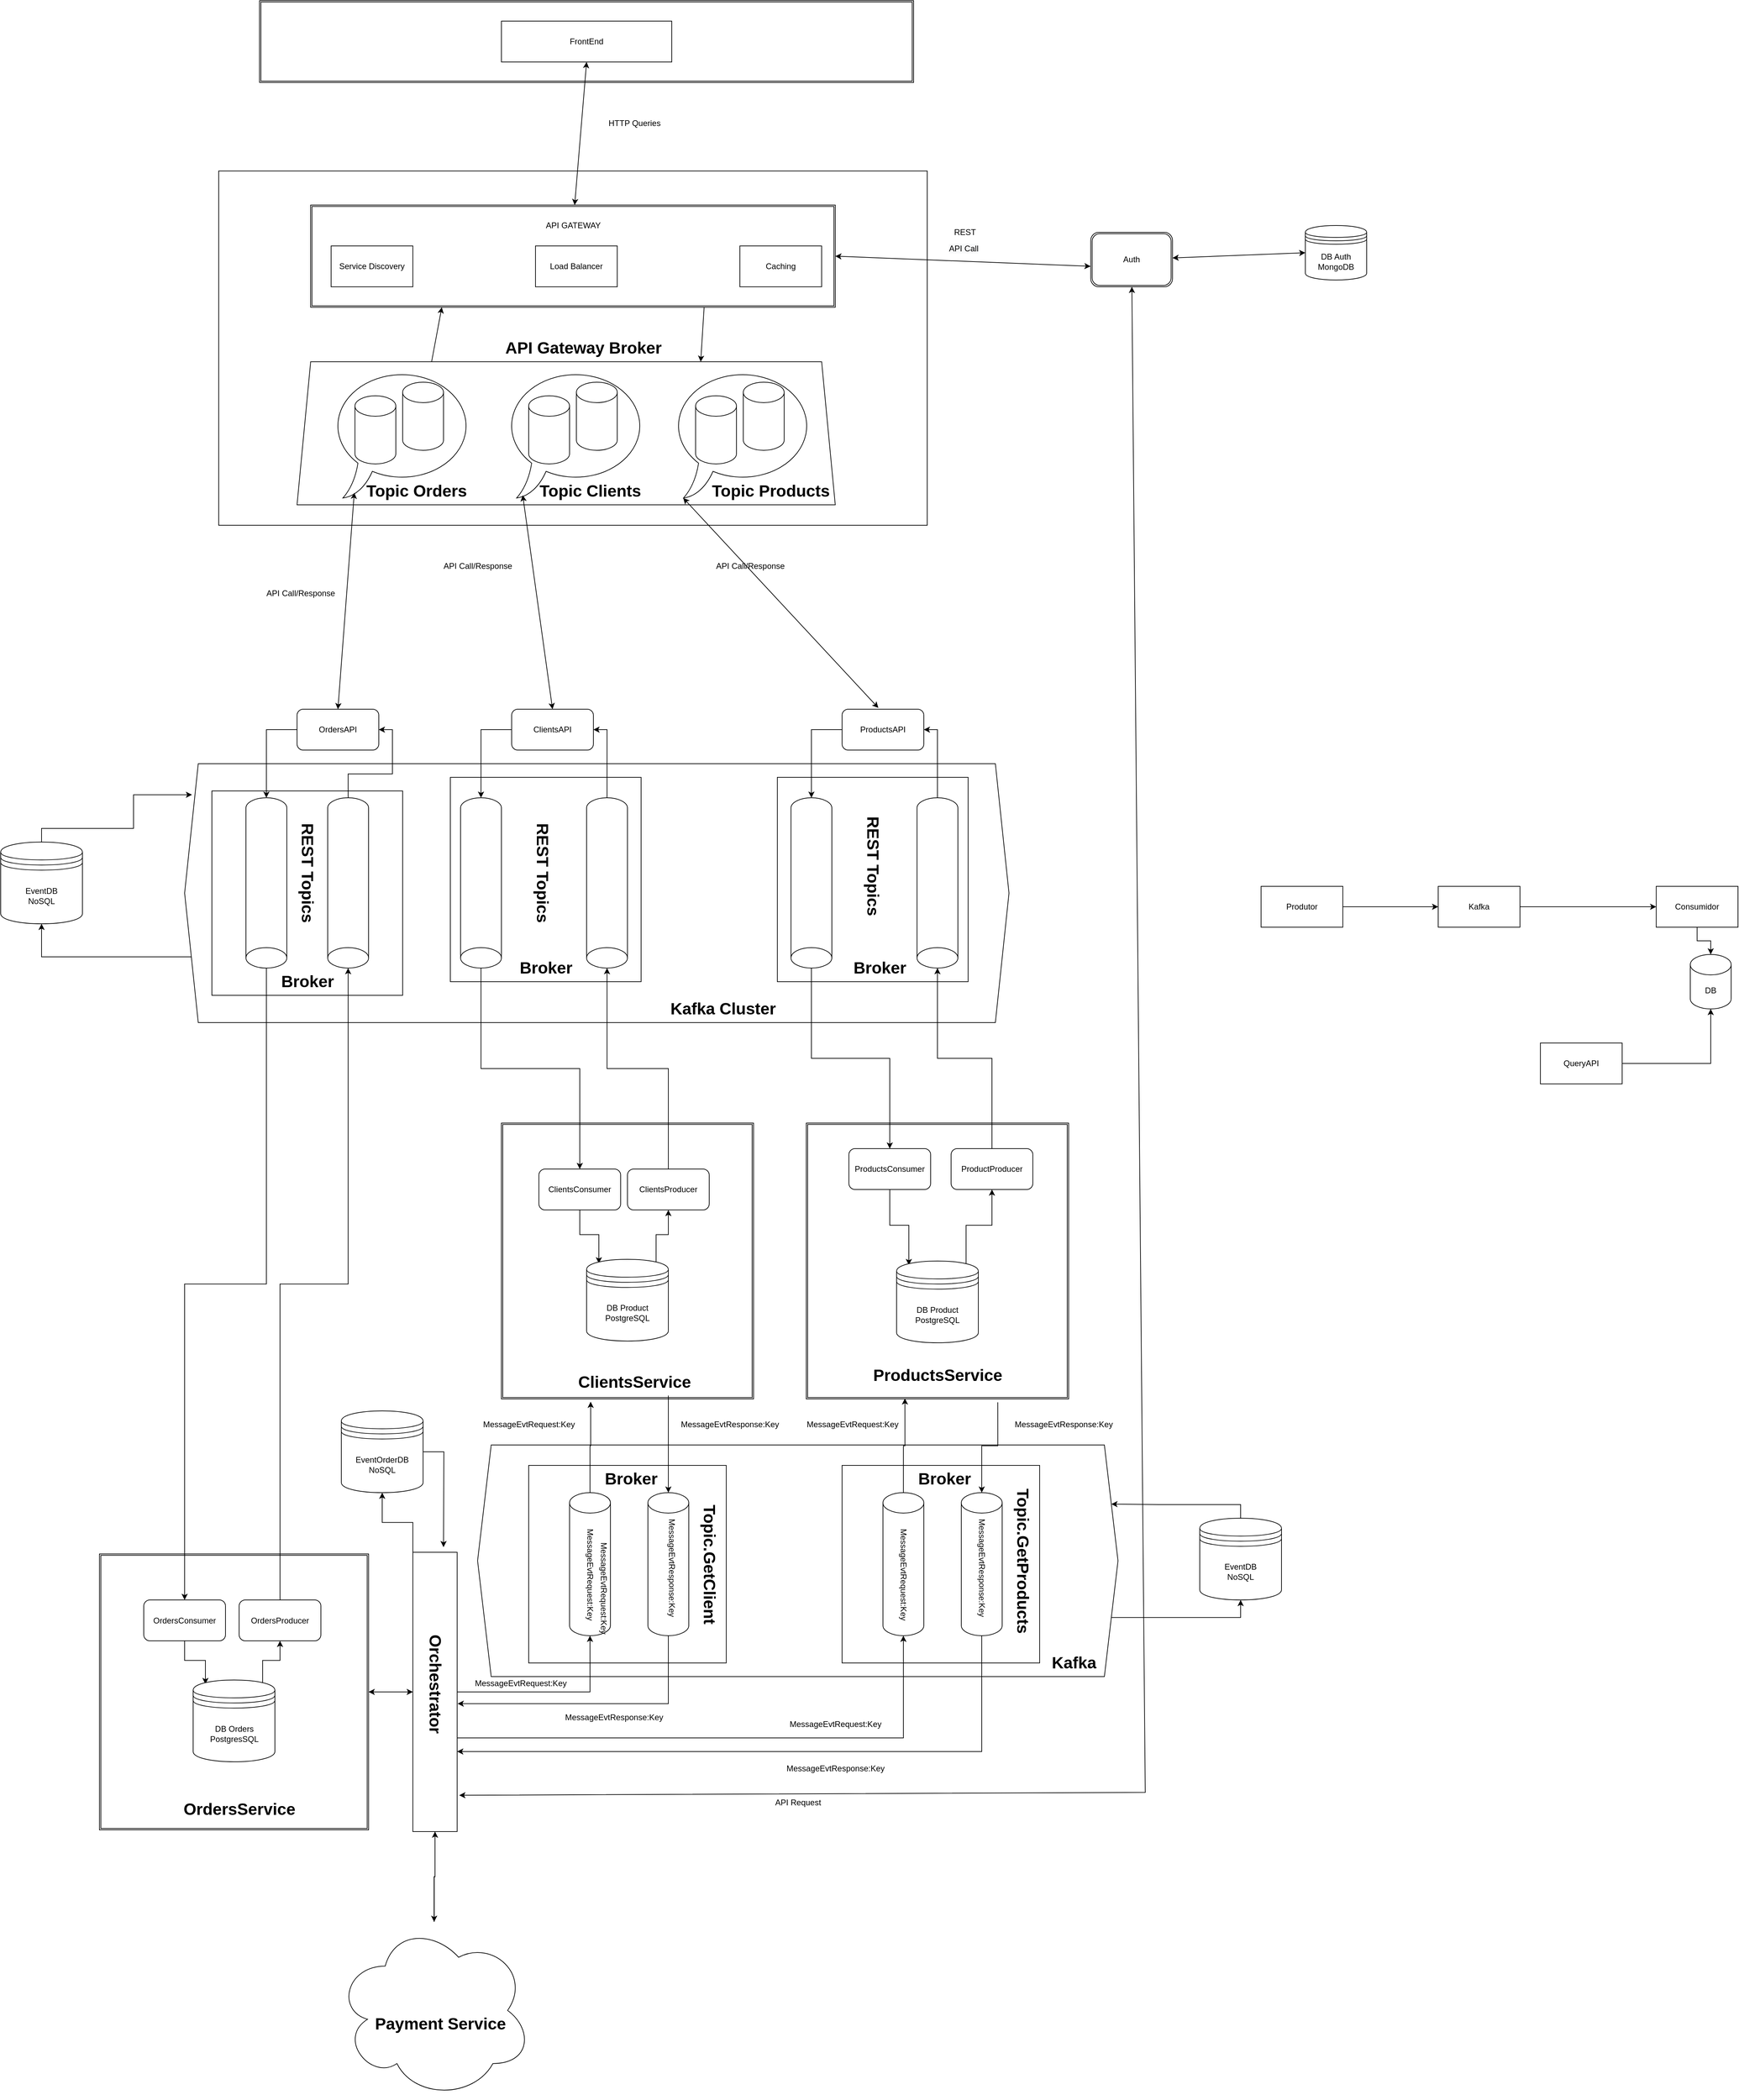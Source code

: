 <mxfile version="18.0.2" type="device"><diagram id="uQ9YGvLgWEz6TqkK7vF4" name="Page-1"><mxGraphModel dx="4294" dy="896" grid="1" gridSize="10" guides="1" tooltips="1" connect="1" arrows="1" fold="1" page="1" pageScale="1" pageWidth="2339" pageHeight="3300" math="0" shadow="0"><root><mxCell id="0"/><mxCell id="1" parent="0"/><mxCell id="ZcdeA6iXYAgXki6K7tAm-266" style="edgeStyle=orthogonalEdgeStyle;rounded=0;orthogonalLoop=1;jettySize=auto;html=1;exitX=1;exitY=0.75;exitDx=0;exitDy=0;entryX=0.5;entryY=1;entryDx=0;entryDy=0;" edge="1" parent="1" source="ZcdeA6iXYAgXki6K7tAm-239" target="ZcdeA6iXYAgXki6K7tAm-264"><mxGeometry relative="1" as="geometry"/></mxCell><mxCell id="ZcdeA6iXYAgXki6K7tAm-239" value="" style="shape=hexagon;perimeter=hexagonPerimeter2;whiteSpace=wrap;html=1;fixedSize=1;" vertex="1" parent="1"><mxGeometry x="500" y="2250" width="940" height="340" as="geometry"/></mxCell><mxCell id="ZcdeA6iXYAgXki6K7tAm-268" style="edgeStyle=orthogonalEdgeStyle;rounded=0;orthogonalLoop=1;jettySize=auto;html=1;exitX=0;exitY=0;exitDx=0;exitDy=0;entryX=0.5;entryY=1;entryDx=0;entryDy=0;" edge="1" parent="1" source="ZcdeA6iXYAgXki6K7tAm-228" target="ZcdeA6iXYAgXki6K7tAm-258"><mxGeometry relative="1" as="geometry"/></mxCell><mxCell id="ZcdeA6iXYAgXki6K7tAm-271" style="edgeStyle=orthogonalEdgeStyle;rounded=0;orthogonalLoop=1;jettySize=auto;html=1;" edge="1" parent="1" source="ZcdeA6iXYAgXki6K7tAm-228" target="ZcdeA6iXYAgXki6K7tAm-192"><mxGeometry relative="1" as="geometry"/></mxCell><mxCell id="ZcdeA6iXYAgXki6K7tAm-228" value="" style="rounded=0;whiteSpace=wrap;html=1;" vertex="1" parent="1"><mxGeometry x="405" y="2407.5" width="65" height="410" as="geometry"/></mxCell><mxCell id="ZcdeA6iXYAgXki6K7tAm-218" value="" style="whiteSpace=wrap;html=1;aspect=fixed;" vertex="1" parent="1"><mxGeometry x="1035" y="2280" width="290" height="290" as="geometry"/></mxCell><mxCell id="ZcdeA6iXYAgXki6K7tAm-210" value="" style="whiteSpace=wrap;html=1;aspect=fixed;" vertex="1" parent="1"><mxGeometry x="575" y="2280" width="290" height="290" as="geometry"/></mxCell><mxCell id="ZcdeA6iXYAgXki6K7tAm-191" style="edgeStyle=orthogonalEdgeStyle;rounded=0;orthogonalLoop=1;jettySize=auto;html=1;exitX=0;exitY=0.75;exitDx=0;exitDy=0;entryX=0.5;entryY=1;entryDx=0;entryDy=0;" edge="1" parent="1" source="ZcdeA6iXYAgXki6K7tAm-160" target="ZcdeA6iXYAgXki6K7tAm-162"><mxGeometry relative="1" as="geometry"/></mxCell><mxCell id="ZcdeA6iXYAgXki6K7tAm-160" value="" style="shape=hexagon;perimeter=hexagonPerimeter2;whiteSpace=wrap;html=1;fixedSize=1;" vertex="1" parent="1"><mxGeometry x="70" y="1250" width="1210" height="380" as="geometry"/></mxCell><mxCell id="ZcdeA6iXYAgXki6K7tAm-56" value="" style="rounded=0;whiteSpace=wrap;html=1;" vertex="1" parent="1"><mxGeometry x="120" y="380" width="1040" height="520" as="geometry"/></mxCell><mxCell id="ZcdeA6iXYAgXki6K7tAm-50" value="" style="shape=ext;double=1;rounded=0;whiteSpace=wrap;html=1;" vertex="1" parent="1"><mxGeometry x="-55" y="2410" width="395" height="405" as="geometry"/></mxCell><mxCell id="ZcdeA6iXYAgXki6K7tAm-7" value="" style="shape=ext;double=1;rounded=0;whiteSpace=wrap;html=1;" vertex="1" parent="1"><mxGeometry x="255" y="430" width="770" height="150" as="geometry"/></mxCell><mxCell id="ZcdeA6iXYAgXki6K7tAm-3" value="" style="shape=ext;double=1;rounded=0;whiteSpace=wrap;html=1;" vertex="1" parent="1"><mxGeometry x="180" y="130" width="960" height="120" as="geometry"/></mxCell><mxCell id="AvUDDxjlfC11MRGvPoFL-7" style="edgeStyle=orthogonalEdgeStyle;rounded=0;orthogonalLoop=1;jettySize=auto;html=1;" parent="1" source="AvUDDxjlfC11MRGvPoFL-1" target="AvUDDxjlfC11MRGvPoFL-2" edge="1"><mxGeometry relative="1" as="geometry"/></mxCell><mxCell id="AvUDDxjlfC11MRGvPoFL-1" value="Produtor" style="rounded=0;whiteSpace=wrap;html=1;" parent="1" vertex="1"><mxGeometry x="1650" y="1430" width="120" height="60" as="geometry"/></mxCell><mxCell id="AvUDDxjlfC11MRGvPoFL-6" style="edgeStyle=orthogonalEdgeStyle;rounded=0;orthogonalLoop=1;jettySize=auto;html=1;entryX=0;entryY=0.5;entryDx=0;entryDy=0;" parent="1" source="AvUDDxjlfC11MRGvPoFL-2" target="AvUDDxjlfC11MRGvPoFL-3" edge="1"><mxGeometry relative="1" as="geometry"/></mxCell><mxCell id="AvUDDxjlfC11MRGvPoFL-2" value="Kafka" style="rounded=0;whiteSpace=wrap;html=1;" parent="1" vertex="1"><mxGeometry x="1910" y="1430" width="120" height="60" as="geometry"/></mxCell><mxCell id="AvUDDxjlfC11MRGvPoFL-5" style="edgeStyle=orthogonalEdgeStyle;rounded=0;orthogonalLoop=1;jettySize=auto;html=1;" parent="1" source="AvUDDxjlfC11MRGvPoFL-3" target="AvUDDxjlfC11MRGvPoFL-4" edge="1"><mxGeometry relative="1" as="geometry"/></mxCell><mxCell id="AvUDDxjlfC11MRGvPoFL-3" value="Consumidor" style="rounded=0;whiteSpace=wrap;html=1;" parent="1" vertex="1"><mxGeometry x="2230" y="1430" width="120" height="60" as="geometry"/></mxCell><mxCell id="AvUDDxjlfC11MRGvPoFL-4" value="DB" style="shape=cylinder3;whiteSpace=wrap;html=1;boundedLbl=1;backgroundOutline=1;size=15;" parent="1" vertex="1"><mxGeometry x="2280" y="1530" width="60" height="80" as="geometry"/></mxCell><mxCell id="AvUDDxjlfC11MRGvPoFL-9" style="edgeStyle=orthogonalEdgeStyle;rounded=0;orthogonalLoop=1;jettySize=auto;html=1;" parent="1" source="AvUDDxjlfC11MRGvPoFL-8" target="AvUDDxjlfC11MRGvPoFL-4" edge="1"><mxGeometry relative="1" as="geometry"><mxPoint x="2180" y="1570" as="targetPoint"/></mxGeometry></mxCell><mxCell id="AvUDDxjlfC11MRGvPoFL-8" value="QueryAPI" style="rounded=0;whiteSpace=wrap;html=1;" parent="1" vertex="1"><mxGeometry x="2060" y="1660" width="120" height="60" as="geometry"/></mxCell><mxCell id="ZcdeA6iXYAgXki6K7tAm-5" value="FrontEnd" style="rounded=0;whiteSpace=wrap;html=1;" vertex="1" parent="1"><mxGeometry x="535" y="160" width="250" height="60" as="geometry"/></mxCell><mxCell id="ZcdeA6iXYAgXki6K7tAm-9" value="HTTP Queries&lt;br&gt;" style="text;html=1;align=center;verticalAlign=middle;resizable=0;points=[];autosize=1;strokeColor=none;fillColor=none;" vertex="1" parent="1"><mxGeometry x="685" y="300" width="90" height="20" as="geometry"/></mxCell><mxCell id="ZcdeA6iXYAgXki6K7tAm-10" value="Service Discovery" style="rounded=0;whiteSpace=wrap;html=1;" vertex="1" parent="1"><mxGeometry x="285" y="490" width="120" height="60" as="geometry"/></mxCell><mxCell id="ZcdeA6iXYAgXki6K7tAm-11" value="Load Balancer" style="rounded=0;whiteSpace=wrap;html=1;" vertex="1" parent="1"><mxGeometry x="585" y="490" width="120" height="60" as="geometry"/></mxCell><mxCell id="ZcdeA6iXYAgXki6K7tAm-12" value="Caching" style="rounded=0;whiteSpace=wrap;html=1;" vertex="1" parent="1"><mxGeometry x="885" y="490" width="120" height="60" as="geometry"/></mxCell><UserObject label="API GATEWAY" placeholders="1" name="Variable" id="ZcdeA6iXYAgXki6K7tAm-13"><mxCell style="text;html=1;strokeColor=none;fillColor=none;align=center;verticalAlign=middle;whiteSpace=wrap;overflow=hidden;" vertex="1" parent="1"><mxGeometry x="572.5" y="430" width="135" height="60" as="geometry"/></mxCell></UserObject><mxCell id="ZcdeA6iXYAgXki6K7tAm-184" style="edgeStyle=orthogonalEdgeStyle;rounded=0;orthogonalLoop=1;jettySize=auto;html=1;entryX=0.15;entryY=0.05;entryDx=0;entryDy=0;entryPerimeter=0;" edge="1" parent="1" source="ZcdeA6iXYAgXki6K7tAm-15" target="ZcdeA6iXYAgXki6K7tAm-19"><mxGeometry relative="1" as="geometry"/></mxCell><mxCell id="ZcdeA6iXYAgXki6K7tAm-15" value="OrdersConsumer" style="rounded=1;whiteSpace=wrap;html=1;" vertex="1" parent="1"><mxGeometry x="10" y="2477.5" width="120" height="60" as="geometry"/></mxCell><mxCell id="ZcdeA6iXYAgXki6K7tAm-185" style="edgeStyle=orthogonalEdgeStyle;rounded=0;orthogonalLoop=1;jettySize=auto;html=1;exitX=0.85;exitY=0.05;exitDx=0;exitDy=0;exitPerimeter=0;entryX=0.5;entryY=1;entryDx=0;entryDy=0;" edge="1" parent="1" source="ZcdeA6iXYAgXki6K7tAm-19" target="ZcdeA6iXYAgXki6K7tAm-182"><mxGeometry relative="1" as="geometry"/></mxCell><mxCell id="ZcdeA6iXYAgXki6K7tAm-19" value="DB Orders&lt;br&gt;PostgresSQL" style="shape=datastore;whiteSpace=wrap;html=1;" vertex="1" parent="1"><mxGeometry x="82.5" y="2595" width="120" height="120" as="geometry"/></mxCell><mxCell id="ZcdeA6iXYAgXki6K7tAm-22" value="Auth" style="shape=ext;double=1;rounded=1;whiteSpace=wrap;html=1;" vertex="1" parent="1"><mxGeometry x="1400" y="470" width="120" height="80" as="geometry"/></mxCell><mxCell id="ZcdeA6iXYAgXki6K7tAm-23" value="DB Auth&lt;br&gt;MongoDB" style="shape=datastore;whiteSpace=wrap;html=1;" vertex="1" parent="1"><mxGeometry x="1715" y="460" width="90" height="80" as="geometry"/></mxCell><mxCell id="ZcdeA6iXYAgXki6K7tAm-35" value="" style="endArrow=classic;startArrow=classic;html=1;rounded=0;entryX=-0.002;entryY=0.624;entryDx=0;entryDy=0;entryPerimeter=0;exitX=1;exitY=0.5;exitDx=0;exitDy=0;" edge="1" parent="1" source="ZcdeA6iXYAgXki6K7tAm-7" target="ZcdeA6iXYAgXki6K7tAm-22"><mxGeometry width="50" height="50" relative="1" as="geometry"><mxPoint x="880" y="780" as="sourcePoint"/><mxPoint x="930" y="730" as="targetPoint"/></mxGeometry></mxCell><mxCell id="ZcdeA6iXYAgXki6K7tAm-36" value="" style="endArrow=classic;startArrow=classic;html=1;rounded=0;entryX=0;entryY=0.5;entryDx=0;entryDy=0;" edge="1" parent="1" source="ZcdeA6iXYAgXki6K7tAm-22" target="ZcdeA6iXYAgXki6K7tAm-23"><mxGeometry width="50" height="50" relative="1" as="geometry"><mxPoint x="880" y="780" as="sourcePoint"/><mxPoint x="930" y="730" as="targetPoint"/></mxGeometry></mxCell><mxCell id="ZcdeA6iXYAgXki6K7tAm-40" value="&lt;span style=&quot;color: rgb(0, 0, 0); font-family: Helvetica; font-size: 12px; font-style: normal; font-variant-ligatures: normal; font-variant-caps: normal; font-weight: 400; letter-spacing: normal; orphans: 2; text-align: center; text-indent: 0px; text-transform: none; widows: 2; word-spacing: 0px; -webkit-text-stroke-width: 0px; background-color: rgb(248, 249, 250); text-decoration-thickness: initial; text-decoration-style: initial; text-decoration-color: initial; float: none; display: inline !important;&quot;&gt;API Call&lt;/span&gt;" style="text;whiteSpace=wrap;html=1;" vertex="1" parent="1"><mxGeometry x="1190" y="480" width="70" height="30" as="geometry"/></mxCell><mxCell id="ZcdeA6iXYAgXki6K7tAm-44" value="REST" style="text;html=1;align=center;verticalAlign=middle;resizable=0;points=[];autosize=1;strokeColor=none;fillColor=none;" vertex="1" parent="1"><mxGeometry x="1190" y="460" width="50" height="20" as="geometry"/></mxCell><mxCell id="ZcdeA6iXYAgXki6K7tAm-72" value="OrdersAPI" style="rounded=1;whiteSpace=wrap;html=1;" vertex="1" parent="1"><mxGeometry x="235" y="1170" width="120" height="60" as="geometry"/></mxCell><mxCell id="ZcdeA6iXYAgXki6K7tAm-75" value="" style="shape=trapezoid;perimeter=trapezoidPerimeter;whiteSpace=wrap;html=1;fixedSize=1;" vertex="1" parent="1"><mxGeometry x="235" y="660" width="790" height="210" as="geometry"/></mxCell><mxCell id="ZcdeA6iXYAgXki6K7tAm-76" value="API Gateway Broker" style="text;strokeColor=none;fillColor=none;html=1;fontSize=24;fontStyle=1;verticalAlign=middle;align=center;" vertex="1" parent="1"><mxGeometry x="605" y="620" width="100" height="40" as="geometry"/></mxCell><mxCell id="ZcdeA6iXYAgXki6K7tAm-82" value="" style="endArrow=classic;html=1;rounded=0;exitX=0.25;exitY=0;exitDx=0;exitDy=0;entryX=0.25;entryY=1;entryDx=0;entryDy=0;" edge="1" parent="1" source="ZcdeA6iXYAgXki6K7tAm-75" target="ZcdeA6iXYAgXki6K7tAm-7"><mxGeometry width="50" height="50" relative="1" as="geometry"><mxPoint x="840" y="760" as="sourcePoint"/><mxPoint x="890" y="710" as="targetPoint"/></mxGeometry></mxCell><mxCell id="ZcdeA6iXYAgXki6K7tAm-83" value="" style="endArrow=classic;html=1;rounded=0;entryX=0.75;entryY=0;entryDx=0;entryDy=0;exitX=0.75;exitY=1;exitDx=0;exitDy=0;" edge="1" parent="1" source="ZcdeA6iXYAgXki6K7tAm-7" target="ZcdeA6iXYAgXki6K7tAm-75"><mxGeometry width="50" height="50" relative="1" as="geometry"><mxPoint x="840" y="760" as="sourcePoint"/><mxPoint x="890" y="710" as="targetPoint"/></mxGeometry></mxCell><mxCell id="ZcdeA6iXYAgXki6K7tAm-90" value="" style="endArrow=classic;startArrow=classic;html=1;rounded=0;entryX=0.5;entryY=1;entryDx=0;entryDy=0;" edge="1" parent="1" source="ZcdeA6iXYAgXki6K7tAm-13" target="ZcdeA6iXYAgXki6K7tAm-5"><mxGeometry width="50" height="50" relative="1" as="geometry"><mxPoint x="840" y="640" as="sourcePoint"/><mxPoint x="890" y="590" as="targetPoint"/></mxGeometry></mxCell><mxCell id="ZcdeA6iXYAgXki6K7tAm-106" value="" style="whiteSpace=wrap;html=1;shape=mxgraph.basic.oval_callout" vertex="1" parent="1"><mxGeometry x="285" y="670" width="210" height="190" as="geometry"/></mxCell><mxCell id="ZcdeA6iXYAgXki6K7tAm-91" value="" style="shape=cylinder3;whiteSpace=wrap;html=1;boundedLbl=1;backgroundOutline=1;size=15;" vertex="1" parent="1"><mxGeometry x="390" y="690" width="60" height="100" as="geometry"/></mxCell><mxCell id="ZcdeA6iXYAgXki6K7tAm-88" value="" style="shape=cylinder3;whiteSpace=wrap;html=1;boundedLbl=1;backgroundOutline=1;size=15;" vertex="1" parent="1"><mxGeometry x="320" y="710" width="60" height="100" as="geometry"/></mxCell><mxCell id="ZcdeA6iXYAgXki6K7tAm-108" value="" style="whiteSpace=wrap;html=1;shape=mxgraph.basic.oval_callout" vertex="1" parent="1"><mxGeometry x="540" y="670" width="210" height="190" as="geometry"/></mxCell><mxCell id="ZcdeA6iXYAgXki6K7tAm-109" value="" style="shape=cylinder3;whiteSpace=wrap;html=1;boundedLbl=1;backgroundOutline=1;size=15;" vertex="1" parent="1"><mxGeometry x="645" y="690" width="60" height="100" as="geometry"/></mxCell><mxCell id="ZcdeA6iXYAgXki6K7tAm-110" value="" style="shape=cylinder3;whiteSpace=wrap;html=1;boundedLbl=1;backgroundOutline=1;size=15;" vertex="1" parent="1"><mxGeometry x="575" y="710" width="60" height="100" as="geometry"/></mxCell><mxCell id="ZcdeA6iXYAgXki6K7tAm-111" value="" style="whiteSpace=wrap;html=1;shape=mxgraph.basic.oval_callout" vertex="1" parent="1"><mxGeometry x="785" y="670" width="210" height="190" as="geometry"/></mxCell><mxCell id="ZcdeA6iXYAgXki6K7tAm-112" value="" style="shape=cylinder3;whiteSpace=wrap;html=1;boundedLbl=1;backgroundOutline=1;size=15;" vertex="1" parent="1"><mxGeometry x="890" y="690" width="60" height="100" as="geometry"/></mxCell><mxCell id="ZcdeA6iXYAgXki6K7tAm-113" value="" style="shape=cylinder3;whiteSpace=wrap;html=1;boundedLbl=1;backgroundOutline=1;size=15;" vertex="1" parent="1"><mxGeometry x="820" y="710" width="60" height="100" as="geometry"/></mxCell><mxCell id="ZcdeA6iXYAgXki6K7tAm-114" value="Topic Orders" style="text;strokeColor=none;fillColor=none;html=1;fontSize=24;fontStyle=1;verticalAlign=middle;align=center;" vertex="1" parent="1"><mxGeometry x="360" y="830" width="100" height="40" as="geometry"/></mxCell><mxCell id="ZcdeA6iXYAgXki6K7tAm-115" value="Topic Clients" style="text;strokeColor=none;fillColor=none;html=1;fontSize=24;fontStyle=1;verticalAlign=middle;align=center;" vertex="1" parent="1"><mxGeometry x="615" y="830" width="100" height="40" as="geometry"/></mxCell><mxCell id="ZcdeA6iXYAgXki6K7tAm-116" value="Topic Products" style="text;strokeColor=none;fillColor=none;html=1;fontSize=24;fontStyle=1;verticalAlign=middle;align=center;" vertex="1" parent="1"><mxGeometry x="880" y="830" width="100" height="40" as="geometry"/></mxCell><mxCell id="ZcdeA6iXYAgXki6K7tAm-117" value="" style="endArrow=classic;startArrow=classic;html=1;rounded=0;entryX=0.162;entryY=0.959;entryDx=0;entryDy=0;entryPerimeter=0;exitX=0.5;exitY=0;exitDx=0;exitDy=0;" edge="1" parent="1" source="ZcdeA6iXYAgXki6K7tAm-72" target="ZcdeA6iXYAgXki6K7tAm-106"><mxGeometry width="50" height="50" relative="1" as="geometry"><mxPoint x="280" y="990" as="sourcePoint"/><mxPoint x="330" y="940" as="targetPoint"/></mxGeometry></mxCell><mxCell id="ZcdeA6iXYAgXki6K7tAm-118" value="" style="endArrow=classic;startArrow=classic;html=1;rounded=0;entryX=0.125;entryY=0.978;entryDx=0;entryDy=0;entryPerimeter=0;exitX=0.5;exitY=0;exitDx=0;exitDy=0;" edge="1" parent="1" source="ZcdeA6iXYAgXki6K7tAm-143" target="ZcdeA6iXYAgXki6K7tAm-108"><mxGeometry width="50" height="50" relative="1" as="geometry"><mxPoint x="573.714" y="1030" as="sourcePoint"/><mxPoint x="329.02" y="862.21" as="targetPoint"/></mxGeometry></mxCell><mxCell id="ZcdeA6iXYAgXki6K7tAm-119" value="" style="endArrow=classic;startArrow=classic;html=1;rounded=0;entryX=0.08;entryY=1;entryDx=0;entryDy=0;entryPerimeter=0;exitX=0.444;exitY=-0.031;exitDx=0;exitDy=0;exitPerimeter=0;" edge="1" parent="1" source="ZcdeA6iXYAgXki6K7tAm-154" target="ZcdeA6iXYAgXki6K7tAm-111"><mxGeometry width="50" height="50" relative="1" as="geometry"><mxPoint x="845" y="1030" as="sourcePoint"/><mxPoint x="890" y="830" as="targetPoint"/></mxGeometry></mxCell><mxCell id="ZcdeA6iXYAgXki6K7tAm-122" value="API Call/Response" style="text;html=1;align=center;verticalAlign=middle;resizable=0;points=[];autosize=1;strokeColor=none;fillColor=none;" vertex="1" parent="1"><mxGeometry x="180" y="990" width="120" height="20" as="geometry"/></mxCell><mxCell id="ZcdeA6iXYAgXki6K7tAm-123" value="API Call/Response" style="text;html=1;align=center;verticalAlign=middle;resizable=0;points=[];autosize=1;strokeColor=none;fillColor=none;" vertex="1" parent="1"><mxGeometry x="440" y="950" width="120" height="20" as="geometry"/></mxCell><mxCell id="ZcdeA6iXYAgXki6K7tAm-124" value="API Call/Response" style="text;html=1;align=center;verticalAlign=middle;resizable=0;points=[];autosize=1;strokeColor=none;fillColor=none;" vertex="1" parent="1"><mxGeometry x="840" y="950" width="120" height="20" as="geometry"/></mxCell><mxCell id="ZcdeA6iXYAgXki6K7tAm-135" value="" style="shape=ext;double=1;rounded=0;whiteSpace=wrap;html=1;" vertex="1" parent="1"><mxGeometry x="535" y="1777.5" width="370" height="405" as="geometry"/></mxCell><mxCell id="ZcdeA6iXYAgXki6K7tAm-179" style="edgeStyle=orthogonalEdgeStyle;rounded=0;orthogonalLoop=1;jettySize=auto;html=1;entryX=0.15;entryY=0.05;entryDx=0;entryDy=0;entryPerimeter=0;" edge="1" parent="1" source="ZcdeA6iXYAgXki6K7tAm-137" target="ZcdeA6iXYAgXki6K7tAm-138"><mxGeometry relative="1" as="geometry"/></mxCell><mxCell id="ZcdeA6iXYAgXki6K7tAm-137" value="ClientsConsumer" style="rounded=1;whiteSpace=wrap;html=1;" vertex="1" parent="1"><mxGeometry x="590" y="1845" width="120" height="60" as="geometry"/></mxCell><mxCell id="ZcdeA6iXYAgXki6K7tAm-180" style="edgeStyle=orthogonalEdgeStyle;rounded=0;orthogonalLoop=1;jettySize=auto;html=1;exitX=0.85;exitY=0.05;exitDx=0;exitDy=0;exitPerimeter=0;" edge="1" parent="1" source="ZcdeA6iXYAgXki6K7tAm-138" target="ZcdeA6iXYAgXki6K7tAm-177"><mxGeometry relative="1" as="geometry"/></mxCell><mxCell id="ZcdeA6iXYAgXki6K7tAm-138" value="DB Product&lt;br&gt;PostgreSQL" style="shape=datastore;whiteSpace=wrap;html=1;" vertex="1" parent="1"><mxGeometry x="660" y="1977.5" width="120" height="120" as="geometry"/></mxCell><mxCell id="ZcdeA6iXYAgXki6K7tAm-143" value="ClientsAPI" style="rounded=1;whiteSpace=wrap;html=1;" vertex="1" parent="1"><mxGeometry x="550" y="1170" width="120" height="60" as="geometry"/></mxCell><mxCell id="ZcdeA6iXYAgXki6K7tAm-146" value="" style="shape=ext;double=1;rounded=0;whiteSpace=wrap;html=1;" vertex="1" parent="1"><mxGeometry x="982.5" y="1777.5" width="385" height="405" as="geometry"/></mxCell><mxCell id="ZcdeA6iXYAgXki6K7tAm-168" style="edgeStyle=orthogonalEdgeStyle;rounded=0;orthogonalLoop=1;jettySize=auto;html=1;exitX=0.5;exitY=1;exitDx=0;exitDy=0;entryX=0.15;entryY=0.05;entryDx=0;entryDy=0;entryPerimeter=0;" edge="1" parent="1" source="ZcdeA6iXYAgXki6K7tAm-148" target="ZcdeA6iXYAgXki6K7tAm-149"><mxGeometry relative="1" as="geometry"/></mxCell><mxCell id="ZcdeA6iXYAgXki6K7tAm-148" value="ProductsConsumer" style="rounded=1;whiteSpace=wrap;html=1;" vertex="1" parent="1"><mxGeometry x="1045" y="1815" width="120" height="60" as="geometry"/></mxCell><mxCell id="ZcdeA6iXYAgXki6K7tAm-169" style="edgeStyle=orthogonalEdgeStyle;rounded=0;orthogonalLoop=1;jettySize=auto;html=1;exitX=0.85;exitY=0.05;exitDx=0;exitDy=0;exitPerimeter=0;entryX=0.5;entryY=1;entryDx=0;entryDy=0;" edge="1" parent="1" source="ZcdeA6iXYAgXki6K7tAm-149" target="ZcdeA6iXYAgXki6K7tAm-166"><mxGeometry relative="1" as="geometry"/></mxCell><mxCell id="ZcdeA6iXYAgXki6K7tAm-149" value="DB Product&lt;br&gt;PostgreSQL" style="shape=datastore;whiteSpace=wrap;html=1;" vertex="1" parent="1"><mxGeometry x="1115" y="1980" width="120" height="120" as="geometry"/></mxCell><mxCell id="ZcdeA6iXYAgXki6K7tAm-154" value="ProductsAPI" style="rounded=1;whiteSpace=wrap;html=1;" vertex="1" parent="1"><mxGeometry x="1035" y="1170" width="120" height="60" as="geometry"/></mxCell><mxCell id="ZcdeA6iXYAgXki6K7tAm-157" value="OrdersService" style="text;strokeColor=none;fillColor=none;html=1;fontSize=24;fontStyle=1;verticalAlign=middle;align=center;" vertex="1" parent="1"><mxGeometry x="100" y="2765" width="100" height="40" as="geometry"/></mxCell><mxCell id="ZcdeA6iXYAgXki6K7tAm-215" style="edgeStyle=orthogonalEdgeStyle;rounded=0;orthogonalLoop=1;jettySize=auto;html=1;exitX=1;exitY=1;exitDx=0;exitDy=0;" edge="1" parent="1" source="ZcdeA6iXYAgXki6K7tAm-158" target="ZcdeA6iXYAgXki6K7tAm-209"><mxGeometry relative="1" as="geometry"/></mxCell><mxCell id="ZcdeA6iXYAgXki6K7tAm-158" value="ClientsService" style="text;strokeColor=none;fillColor=none;html=1;fontSize=24;fontStyle=1;verticalAlign=middle;align=center;" vertex="1" parent="1"><mxGeometry x="680" y="2137.5" width="100" height="40" as="geometry"/></mxCell><mxCell id="ZcdeA6iXYAgXki6K7tAm-159" value="ProductsService" style="text;strokeColor=none;fillColor=none;html=1;fontSize=24;fontStyle=1;verticalAlign=middle;align=center;" vertex="1" parent="1"><mxGeometry x="1125" y="2127.5" width="100" height="40" as="geometry"/></mxCell><mxCell id="ZcdeA6iXYAgXki6K7tAm-161" value="Kafka Cluster" style="text;strokeColor=none;fillColor=none;html=1;fontSize=24;fontStyle=1;verticalAlign=middle;align=center;" vertex="1" parent="1"><mxGeometry x="810" y="1590" width="100" height="40" as="geometry"/></mxCell><mxCell id="ZcdeA6iXYAgXki6K7tAm-189" style="edgeStyle=orthogonalEdgeStyle;rounded=0;orthogonalLoop=1;jettySize=auto;html=1;exitX=0.5;exitY=0;exitDx=0;exitDy=0;entryX=0.009;entryY=0.12;entryDx=0;entryDy=0;entryPerimeter=0;" edge="1" parent="1" source="ZcdeA6iXYAgXki6K7tAm-162" target="ZcdeA6iXYAgXki6K7tAm-160"><mxGeometry relative="1" as="geometry"/></mxCell><mxCell id="ZcdeA6iXYAgXki6K7tAm-162" value="EventDB&lt;br&gt;NoSQL" style="shape=datastore;whiteSpace=wrap;html=1;" vertex="1" parent="1"><mxGeometry x="-200" y="1365" width="120" height="120" as="geometry"/></mxCell><mxCell id="ZcdeA6iXYAgXki6K7tAm-166" value="ProductProducer" style="rounded=1;whiteSpace=wrap;html=1;" vertex="1" parent="1"><mxGeometry x="1195" y="1815" width="120" height="60" as="geometry"/></mxCell><mxCell id="ZcdeA6iXYAgXki6K7tAm-177" value="ClientsProducer" style="rounded=1;whiteSpace=wrap;html=1;" vertex="1" parent="1"><mxGeometry x="720" y="1845" width="120" height="60" as="geometry"/></mxCell><mxCell id="ZcdeA6iXYAgXki6K7tAm-182" value="OrdersProducer" style="rounded=1;whiteSpace=wrap;html=1;" vertex="1" parent="1"><mxGeometry x="150" y="2477.5" width="120" height="60" as="geometry"/></mxCell><mxCell id="ZcdeA6iXYAgXki6K7tAm-270" style="edgeStyle=orthogonalEdgeStyle;rounded=0;orthogonalLoop=1;jettySize=auto;html=1;entryX=0.5;entryY=1;entryDx=0;entryDy=0;" edge="1" parent="1" source="ZcdeA6iXYAgXki6K7tAm-192" target="ZcdeA6iXYAgXki6K7tAm-228"><mxGeometry relative="1" as="geometry"/></mxCell><mxCell id="ZcdeA6iXYAgXki6K7tAm-192" value="" style="ellipse;shape=cloud;whiteSpace=wrap;html=1;" vertex="1" parent="1"><mxGeometry x="292.5" y="2950" width="287.5" height="260" as="geometry"/></mxCell><mxCell id="ZcdeA6iXYAgXki6K7tAm-193" value="Payment Service" style="text;strokeColor=none;fillColor=none;html=1;fontSize=24;fontStyle=1;verticalAlign=middle;align=center;" vertex="1" parent="1"><mxGeometry x="395" y="3080" width="100" height="40" as="geometry"/></mxCell><mxCell id="ZcdeA6iXYAgXki6K7tAm-202" value="" style="rounded=0;whiteSpace=wrap;html=1;" vertex="1" parent="1"><mxGeometry x="110" y="1290" width="280" height="300" as="geometry"/></mxCell><mxCell id="ZcdeA6iXYAgXki6K7tAm-196" style="edgeStyle=orthogonalEdgeStyle;rounded=0;orthogonalLoop=1;jettySize=auto;html=1;exitX=0.5;exitY=1;exitDx=0;exitDy=0;" edge="1" parent="1" source="ZcdeA6iXYAgXki6K7tAm-159" target="ZcdeA6iXYAgXki6K7tAm-159"><mxGeometry relative="1" as="geometry"/></mxCell><mxCell id="ZcdeA6iXYAgXki6K7tAm-199" value="REST Topics" style="text;strokeColor=none;fillColor=none;html=1;fontSize=24;fontStyle=1;verticalAlign=middle;align=center;rotation=90;" vertex="1" parent="1"><mxGeometry x="200" y="1390" width="100" height="40" as="geometry"/></mxCell><mxCell id="ZcdeA6iXYAgXki6K7tAm-121" value="" style="shape=cylinder3;whiteSpace=wrap;html=1;boundedLbl=1;backgroundOutline=1;size=15;direction=west;" vertex="1" parent="1"><mxGeometry x="280" y="1300" width="60" height="250" as="geometry"/></mxCell><mxCell id="ZcdeA6iXYAgXki6K7tAm-69" value="" style="shape=cylinder3;whiteSpace=wrap;html=1;boundedLbl=1;backgroundOutline=1;size=15;direction=west;" vertex="1" parent="1"><mxGeometry x="160" y="1300" width="60" height="250" as="geometry"/></mxCell><mxCell id="ZcdeA6iXYAgXki6K7tAm-183" style="edgeStyle=orthogonalEdgeStyle;rounded=0;orthogonalLoop=1;jettySize=auto;html=1;exitX=0.5;exitY=0;exitDx=0;exitDy=0;exitPerimeter=0;" edge="1" parent="1" source="ZcdeA6iXYAgXki6K7tAm-69" target="ZcdeA6iXYAgXki6K7tAm-15"><mxGeometry relative="1" as="geometry"/></mxCell><mxCell id="ZcdeA6iXYAgXki6K7tAm-186" style="edgeStyle=orthogonalEdgeStyle;rounded=0;orthogonalLoop=1;jettySize=auto;html=1;exitX=0.5;exitY=0;exitDx=0;exitDy=0;" edge="1" parent="1" source="ZcdeA6iXYAgXki6K7tAm-182" target="ZcdeA6iXYAgXki6K7tAm-121"><mxGeometry relative="1" as="geometry"/></mxCell><mxCell id="ZcdeA6iXYAgXki6K7tAm-127" style="edgeStyle=orthogonalEdgeStyle;rounded=0;orthogonalLoop=1;jettySize=auto;html=1;exitX=0;exitY=0.5;exitDx=0;exitDy=0;" edge="1" parent="1" source="ZcdeA6iXYAgXki6K7tAm-72" target="ZcdeA6iXYAgXki6K7tAm-69"><mxGeometry relative="1" as="geometry"/></mxCell><mxCell id="ZcdeA6iXYAgXki6K7tAm-128" style="edgeStyle=orthogonalEdgeStyle;rounded=0;orthogonalLoop=1;jettySize=auto;html=1;exitX=0.5;exitY=1;exitDx=0;exitDy=0;exitPerimeter=0;entryX=1;entryY=0.5;entryDx=0;entryDy=0;" edge="1" parent="1" source="ZcdeA6iXYAgXki6K7tAm-121" target="ZcdeA6iXYAgXki6K7tAm-72"><mxGeometry relative="1" as="geometry"/></mxCell><mxCell id="ZcdeA6iXYAgXki6K7tAm-204" value="" style="rounded=0;whiteSpace=wrap;html=1;" vertex="1" parent="1"><mxGeometry x="940" y="1270" width="280" height="300" as="geometry"/></mxCell><mxCell id="ZcdeA6iXYAgXki6K7tAm-203" value="" style="rounded=0;whiteSpace=wrap;html=1;" vertex="1" parent="1"><mxGeometry x="460" y="1270" width="280" height="300" as="geometry"/></mxCell><mxCell id="ZcdeA6iXYAgXki6K7tAm-145" value="" style="shape=cylinder3;whiteSpace=wrap;html=1;boundedLbl=1;backgroundOutline=1;size=15;direction=west;" vertex="1" parent="1"><mxGeometry x="660" y="1300" width="60" height="250" as="geometry"/></mxCell><mxCell id="ZcdeA6iXYAgXki6K7tAm-141" value="" style="shape=cylinder3;whiteSpace=wrap;html=1;boundedLbl=1;backgroundOutline=1;size=15;direction=west;" vertex="1" parent="1"><mxGeometry x="475" y="1300" width="60" height="250" as="geometry"/></mxCell><mxCell id="ZcdeA6iXYAgXki6K7tAm-198" value="REST Topics" style="text;strokeColor=none;fillColor=none;html=1;fontSize=24;fontStyle=1;verticalAlign=middle;align=center;rotation=90;" vertex="1" parent="1"><mxGeometry x="545" y="1390" width="100" height="40" as="geometry"/></mxCell><mxCell id="ZcdeA6iXYAgXki6K7tAm-144" style="edgeStyle=orthogonalEdgeStyle;rounded=0;orthogonalLoop=1;jettySize=auto;html=1;exitX=0.5;exitY=1;exitDx=0;exitDy=0;exitPerimeter=0;entryX=1;entryY=0.5;entryDx=0;entryDy=0;" edge="1" parent="1" source="ZcdeA6iXYAgXki6K7tAm-145" target="ZcdeA6iXYAgXki6K7tAm-143"><mxGeometry relative="1" as="geometry"/></mxCell><mxCell id="ZcdeA6iXYAgXki6K7tAm-142" style="edgeStyle=orthogonalEdgeStyle;rounded=0;orthogonalLoop=1;jettySize=auto;html=1;exitX=0;exitY=0.5;exitDx=0;exitDy=0;" edge="1" parent="1" source="ZcdeA6iXYAgXki6K7tAm-143" target="ZcdeA6iXYAgXki6K7tAm-141"><mxGeometry relative="1" as="geometry"/></mxCell><mxCell id="ZcdeA6iXYAgXki6K7tAm-200" style="edgeStyle=orthogonalEdgeStyle;rounded=0;orthogonalLoop=1;jettySize=auto;html=1;exitX=0.5;exitY=0;exitDx=0;exitDy=0;exitPerimeter=0;" edge="1" parent="1" source="ZcdeA6iXYAgXki6K7tAm-141" target="ZcdeA6iXYAgXki6K7tAm-137"><mxGeometry relative="1" as="geometry"/></mxCell><mxCell id="ZcdeA6iXYAgXki6K7tAm-181" style="edgeStyle=orthogonalEdgeStyle;rounded=0;orthogonalLoop=1;jettySize=auto;html=1;exitX=0.5;exitY=0;exitDx=0;exitDy=0;" edge="1" parent="1" source="ZcdeA6iXYAgXki6K7tAm-177" target="ZcdeA6iXYAgXki6K7tAm-145"><mxGeometry relative="1" as="geometry"/></mxCell><mxCell id="ZcdeA6iXYAgXki6K7tAm-156" value="" style="shape=cylinder3;whiteSpace=wrap;html=1;boundedLbl=1;backgroundOutline=1;size=15;direction=west;" vertex="1" parent="1"><mxGeometry x="1145" y="1300" width="60" height="250" as="geometry"/></mxCell><mxCell id="ZcdeA6iXYAgXki6K7tAm-152" value="" style="shape=cylinder3;whiteSpace=wrap;html=1;boundedLbl=1;backgroundOutline=1;size=15;direction=west;" vertex="1" parent="1"><mxGeometry x="960" y="1300" width="60" height="250" as="geometry"/></mxCell><mxCell id="ZcdeA6iXYAgXki6K7tAm-197" value="REST Topics" style="text;strokeColor=none;fillColor=none;html=1;fontSize=24;fontStyle=1;verticalAlign=middle;align=center;rotation=90;" vertex="1" parent="1"><mxGeometry x="1030" y="1380" width="100" height="40" as="geometry"/></mxCell><mxCell id="ZcdeA6iXYAgXki6K7tAm-155" style="edgeStyle=orthogonalEdgeStyle;rounded=0;orthogonalLoop=1;jettySize=auto;html=1;exitX=0.5;exitY=1;exitDx=0;exitDy=0;exitPerimeter=0;entryX=1;entryY=0.5;entryDx=0;entryDy=0;" edge="1" parent="1" source="ZcdeA6iXYAgXki6K7tAm-156" target="ZcdeA6iXYAgXki6K7tAm-154"><mxGeometry relative="1" as="geometry"/></mxCell><mxCell id="ZcdeA6iXYAgXki6K7tAm-153" style="edgeStyle=orthogonalEdgeStyle;rounded=0;orthogonalLoop=1;jettySize=auto;html=1;exitX=0;exitY=0.5;exitDx=0;exitDy=0;" edge="1" parent="1" source="ZcdeA6iXYAgXki6K7tAm-154" target="ZcdeA6iXYAgXki6K7tAm-152"><mxGeometry relative="1" as="geometry"/></mxCell><mxCell id="ZcdeA6iXYAgXki6K7tAm-173" style="edgeStyle=orthogonalEdgeStyle;rounded=0;orthogonalLoop=1;jettySize=auto;html=1;exitX=0.5;exitY=0;exitDx=0;exitDy=0;exitPerimeter=0;" edge="1" parent="1" source="ZcdeA6iXYAgXki6K7tAm-152" target="ZcdeA6iXYAgXki6K7tAm-148"><mxGeometry relative="1" as="geometry"/></mxCell><mxCell id="ZcdeA6iXYAgXki6K7tAm-172" style="edgeStyle=orthogonalEdgeStyle;rounded=0;orthogonalLoop=1;jettySize=auto;html=1;" edge="1" parent="1" source="ZcdeA6iXYAgXki6K7tAm-166" target="ZcdeA6iXYAgXki6K7tAm-156"><mxGeometry relative="1" as="geometry"/></mxCell><mxCell id="ZcdeA6iXYAgXki6K7tAm-205" value="Broker" style="text;strokeColor=none;fillColor=none;html=1;fontSize=24;fontStyle=1;verticalAlign=middle;align=center;" vertex="1" parent="1"><mxGeometry x="1040" y="1530" width="100" height="40" as="geometry"/></mxCell><mxCell id="ZcdeA6iXYAgXki6K7tAm-206" value="Broker" style="text;strokeColor=none;fillColor=none;html=1;fontSize=24;fontStyle=1;verticalAlign=middle;align=center;" vertex="1" parent="1"><mxGeometry x="550" y="1530" width="100" height="40" as="geometry"/></mxCell><mxCell id="ZcdeA6iXYAgXki6K7tAm-207" value="Broker" style="text;strokeColor=none;fillColor=none;html=1;fontSize=24;fontStyle=1;verticalAlign=middle;align=center;" vertex="1" parent="1"><mxGeometry x="200" y="1550" width="100" height="40" as="geometry"/></mxCell><mxCell id="ZcdeA6iXYAgXki6K7tAm-212" style="edgeStyle=orthogonalEdgeStyle;rounded=0;orthogonalLoop=1;jettySize=auto;html=1;entryX=0.354;entryY=1.01;entryDx=0;entryDy=0;entryPerimeter=0;" edge="1" parent="1" source="ZcdeA6iXYAgXki6K7tAm-208" target="ZcdeA6iXYAgXki6K7tAm-135"><mxGeometry relative="1" as="geometry"/></mxCell><mxCell id="ZcdeA6iXYAgXki6K7tAm-208" value="" style="shape=cylinder3;whiteSpace=wrap;html=1;boundedLbl=1;backgroundOutline=1;size=15;" vertex="1" parent="1"><mxGeometry x="635" y="2320" width="60" height="210" as="geometry"/></mxCell><mxCell id="ZcdeA6iXYAgXki6K7tAm-232" style="edgeStyle=orthogonalEdgeStyle;rounded=0;orthogonalLoop=1;jettySize=auto;html=1;exitX=0.5;exitY=1;exitDx=0;exitDy=0;exitPerimeter=0;entryX=1.011;entryY=0.542;entryDx=0;entryDy=0;entryPerimeter=0;" edge="1" parent="1" source="ZcdeA6iXYAgXki6K7tAm-209" target="ZcdeA6iXYAgXki6K7tAm-228"><mxGeometry relative="1" as="geometry"><Array as="points"><mxPoint x="780" y="2630"/></Array></mxGeometry></mxCell><mxCell id="ZcdeA6iXYAgXki6K7tAm-209" value="" style="shape=cylinder3;whiteSpace=wrap;html=1;boundedLbl=1;backgroundOutline=1;size=15;" vertex="1" parent="1"><mxGeometry x="750" y="2320" width="60" height="210" as="geometry"/></mxCell><mxCell id="ZcdeA6iXYAgXki6K7tAm-221" style="edgeStyle=orthogonalEdgeStyle;rounded=0;orthogonalLoop=1;jettySize=auto;html=1;exitX=0.5;exitY=0;exitDx=0;exitDy=0;exitPerimeter=0;entryX=0.376;entryY=0.998;entryDx=0;entryDy=0;entryPerimeter=0;" edge="1" parent="1" source="ZcdeA6iXYAgXki6K7tAm-219" target="ZcdeA6iXYAgXki6K7tAm-146"><mxGeometry relative="1" as="geometry"/></mxCell><mxCell id="ZcdeA6iXYAgXki6K7tAm-219" value="" style="shape=cylinder3;whiteSpace=wrap;html=1;boundedLbl=1;backgroundOutline=1;size=15;" vertex="1" parent="1"><mxGeometry x="1095" y="2320" width="60" height="210" as="geometry"/></mxCell><mxCell id="ZcdeA6iXYAgXki6K7tAm-237" style="edgeStyle=orthogonalEdgeStyle;rounded=0;orthogonalLoop=1;jettySize=auto;html=1;exitX=0.5;exitY=1;exitDx=0;exitDy=0;exitPerimeter=0;" edge="1" parent="1" source="ZcdeA6iXYAgXki6K7tAm-220"><mxGeometry relative="1" as="geometry"><mxPoint x="470" y="2700" as="targetPoint"/><Array as="points"><mxPoint x="1240" y="2700"/><mxPoint x="470" y="2700"/></Array></mxGeometry></mxCell><mxCell id="ZcdeA6iXYAgXki6K7tAm-220" value="" style="shape=cylinder3;whiteSpace=wrap;html=1;boundedLbl=1;backgroundOutline=1;size=15;" vertex="1" parent="1"><mxGeometry x="1210" y="2320" width="60" height="210" as="geometry"/></mxCell><mxCell id="ZcdeA6iXYAgXki6K7tAm-234" style="edgeStyle=orthogonalEdgeStyle;rounded=0;orthogonalLoop=1;jettySize=auto;html=1;entryX=0.5;entryY=1;entryDx=0;entryDy=0;entryPerimeter=0;" edge="1" parent="1" source="ZcdeA6iXYAgXki6K7tAm-228" target="ZcdeA6iXYAgXki6K7tAm-208"><mxGeometry relative="1" as="geometry"/></mxCell><mxCell id="ZcdeA6iXYAgXki6K7tAm-235" style="edgeStyle=orthogonalEdgeStyle;rounded=0;orthogonalLoop=1;jettySize=auto;html=1;entryX=0.5;entryY=1;entryDx=0;entryDy=0;entryPerimeter=0;" edge="1" parent="1" source="ZcdeA6iXYAgXki6K7tAm-228" target="ZcdeA6iXYAgXki6K7tAm-219"><mxGeometry relative="1" as="geometry"><Array as="points"><mxPoint x="1125" y="2680"/></Array></mxGeometry></mxCell><mxCell id="ZcdeA6iXYAgXki6K7tAm-229" value="" style="endArrow=classic;startArrow=classic;html=1;rounded=0;entryX=0;entryY=0.5;entryDx=0;entryDy=0;exitX=1;exitY=0.5;exitDx=0;exitDy=0;" edge="1" parent="1" source="ZcdeA6iXYAgXki6K7tAm-50" target="ZcdeA6iXYAgXki6K7tAm-228"><mxGeometry width="50" height="50" relative="1" as="geometry"><mxPoint x="860" y="2660" as="sourcePoint"/><mxPoint x="910" y="2610" as="targetPoint"/></mxGeometry></mxCell><mxCell id="ZcdeA6iXYAgXki6K7tAm-230" value="Orchestrator" style="text;strokeColor=none;fillColor=none;html=1;fontSize=24;fontStyle=1;verticalAlign=middle;align=center;rotation=90;" vertex="1" parent="1"><mxGeometry x="387.5" y="2580" width="100" height="40" as="geometry"/></mxCell><mxCell id="ZcdeA6iXYAgXki6K7tAm-238" value="" style="endArrow=classic;startArrow=classic;html=1;rounded=0;exitX=1.047;exitY=0.87;exitDx=0;exitDy=0;exitPerimeter=0;" edge="1" parent="1" source="ZcdeA6iXYAgXki6K7tAm-228" target="ZcdeA6iXYAgXki6K7tAm-22"><mxGeometry width="50" height="50" relative="1" as="geometry"><mxPoint x="860" y="2780" as="sourcePoint"/><mxPoint x="910" y="2730" as="targetPoint"/><Array as="points"><mxPoint x="1480" y="2760"/></Array></mxGeometry></mxCell><mxCell id="ZcdeA6iXYAgXki6K7tAm-240" value="Kafka" style="text;strokeColor=none;fillColor=none;html=1;fontSize=24;fontStyle=1;verticalAlign=middle;align=center;" vertex="1" parent="1"><mxGeometry x="1325" y="2550" width="100" height="40" as="geometry"/></mxCell><mxCell id="ZcdeA6iXYAgXki6K7tAm-242" value="Broker" style="text;strokeColor=none;fillColor=none;html=1;fontSize=24;fontStyle=1;verticalAlign=middle;align=center;" vertex="1" parent="1"><mxGeometry x="1135" y="2280" width="100" height="40" as="geometry"/></mxCell><mxCell id="ZcdeA6iXYAgXki6K7tAm-243" value="Broker" style="text;strokeColor=none;fillColor=none;html=1;fontSize=24;fontStyle=1;verticalAlign=middle;align=center;" vertex="1" parent="1"><mxGeometry x="675" y="2280" width="100" height="40" as="geometry"/></mxCell><mxCell id="ZcdeA6iXYAgXki6K7tAm-244" value="API Request" style="text;html=1;align=center;verticalAlign=middle;resizable=0;points=[];autosize=1;strokeColor=none;fillColor=none;" vertex="1" parent="1"><mxGeometry x="930" y="2765" width="80" height="20" as="geometry"/></mxCell><mxCell id="ZcdeA6iXYAgXki6K7tAm-245" value="MessageEvtRequest:Key" style="text;html=1;align=center;verticalAlign=middle;resizable=0;points=[];autosize=1;strokeColor=none;fillColor=none;" vertex="1" parent="1"><mxGeometry x="950" y="2650" width="150" height="20" as="geometry"/></mxCell><mxCell id="ZcdeA6iXYAgXki6K7tAm-246" value="MessageEvtRequest:Key" style="text;html=1;align=center;verticalAlign=middle;resizable=0;points=[];autosize=1;strokeColor=none;fillColor=none;" vertex="1" parent="1"><mxGeometry x="487.5" y="2590" width="150" height="20" as="geometry"/></mxCell><mxCell id="ZcdeA6iXYAgXki6K7tAm-247" value="MessageEvtRequest:Key" style="text;html=1;align=center;verticalAlign=middle;resizable=0;points=[];autosize=1;strokeColor=none;fillColor=none;rotation=90;" vertex="1" parent="1"><mxGeometry x="590" y="2430" width="150" height="20" as="geometry"/></mxCell><mxCell id="ZcdeA6iXYAgXki6K7tAm-248" value="MessageEvtRequest:Key" style="text;html=1;align=center;verticalAlign=middle;resizable=0;points=[];autosize=1;strokeColor=none;fillColor=none;rotation=0;" vertex="1" parent="1"><mxGeometry x="500" y="2210" width="150" height="20" as="geometry"/></mxCell><mxCell id="ZcdeA6iXYAgXki6K7tAm-249" value="MessageEvtRequest:Key" style="text;html=1;align=center;verticalAlign=middle;resizable=0;points=[];autosize=1;strokeColor=none;fillColor=none;rotation=90;" vertex="1" parent="1"><mxGeometry x="1050" y="2430" width="150" height="20" as="geometry"/></mxCell><mxCell id="ZcdeA6iXYAgXki6K7tAm-250" value="MessageEvtRequest:Key" style="text;html=1;align=center;verticalAlign=middle;resizable=0;points=[];autosize=1;strokeColor=none;fillColor=none;rotation=90;" vertex="1" parent="1"><mxGeometry x="610" y="2450" width="150" height="20" as="geometry"/></mxCell><mxCell id="ZcdeA6iXYAgXki6K7tAm-251" value="MessageEvtRequest:Key" style="text;html=1;align=center;verticalAlign=middle;resizable=0;points=[];autosize=1;strokeColor=none;fillColor=none;rotation=0;" vertex="1" parent="1"><mxGeometry x="975" y="2210" width="150" height="20" as="geometry"/></mxCell><mxCell id="ZcdeA6iXYAgXki6K7tAm-224" style="edgeStyle=orthogonalEdgeStyle;rounded=0;orthogonalLoop=1;jettySize=auto;html=1;entryX=0.5;entryY=0;entryDx=0;entryDy=0;entryPerimeter=0;exitX=0.73;exitY=1.012;exitDx=0;exitDy=0;exitPerimeter=0;" edge="1" parent="1" source="ZcdeA6iXYAgXki6K7tAm-146" target="ZcdeA6iXYAgXki6K7tAm-220"><mxGeometry relative="1" as="geometry"/></mxCell><mxCell id="ZcdeA6iXYAgXki6K7tAm-252" value="MessageEvtResponse:Key" style="text;html=1;align=center;verticalAlign=middle;resizable=0;points=[];autosize=1;strokeColor=none;fillColor=none;rotation=90;" vertex="1" parent="1"><mxGeometry x="1160" y="2420" width="160" height="20" as="geometry"/></mxCell><mxCell id="ZcdeA6iXYAgXki6K7tAm-253" value="MessageEvtResponse:Key" style="text;html=1;align=center;verticalAlign=middle;resizable=0;points=[];autosize=1;strokeColor=none;fillColor=none;rotation=90;" vertex="1" parent="1"><mxGeometry x="705" y="2420" width="160" height="20" as="geometry"/></mxCell><mxCell id="ZcdeA6iXYAgXki6K7tAm-254" value="MessageEvtResponse:Key" style="text;html=1;align=center;verticalAlign=middle;resizable=0;points=[];autosize=1;strokeColor=none;fillColor=none;rotation=0;" vertex="1" parent="1"><mxGeometry x="945" y="2715" width="160" height="20" as="geometry"/></mxCell><mxCell id="ZcdeA6iXYAgXki6K7tAm-255" value="MessageEvtResponse:Key" style="text;html=1;align=center;verticalAlign=middle;resizable=0;points=[];autosize=1;strokeColor=none;fillColor=none;rotation=0;" vertex="1" parent="1"><mxGeometry x="620" y="2640" width="160" height="20" as="geometry"/></mxCell><mxCell id="ZcdeA6iXYAgXki6K7tAm-256" value="MessageEvtResponse:Key" style="text;html=1;align=center;verticalAlign=middle;resizable=0;points=[];autosize=1;strokeColor=none;fillColor=none;rotation=0;" vertex="1" parent="1"><mxGeometry x="790" y="2210" width="160" height="20" as="geometry"/></mxCell><mxCell id="ZcdeA6iXYAgXki6K7tAm-257" value="MessageEvtResponse:Key" style="text;html=1;align=center;verticalAlign=middle;resizable=0;points=[];autosize=1;strokeColor=none;fillColor=none;rotation=0;" vertex="1" parent="1"><mxGeometry x="1280" y="2210" width="160" height="20" as="geometry"/></mxCell><mxCell id="ZcdeA6iXYAgXki6K7tAm-267" style="edgeStyle=orthogonalEdgeStyle;rounded=0;orthogonalLoop=1;jettySize=auto;html=1;exitX=1;exitY=0.5;exitDx=0;exitDy=0;" edge="1" parent="1" source="ZcdeA6iXYAgXki6K7tAm-258"><mxGeometry relative="1" as="geometry"><mxPoint x="450" y="2400" as="targetPoint"/></mxGeometry></mxCell><mxCell id="ZcdeA6iXYAgXki6K7tAm-258" value="EventOrderDB&lt;br&gt;NoSQL" style="shape=datastore;whiteSpace=wrap;html=1;" vertex="1" parent="1"><mxGeometry x="300" y="2200" width="120" height="120" as="geometry"/></mxCell><mxCell id="ZcdeA6iXYAgXki6K7tAm-262" value="Topic.GetClient" style="text;strokeColor=none;fillColor=none;html=1;fontSize=24;fontStyle=1;verticalAlign=middle;align=center;rotation=90;" vertex="1" parent="1"><mxGeometry x="790" y="2405" width="100" height="40" as="geometry"/></mxCell><mxCell id="ZcdeA6iXYAgXki6K7tAm-263" value="Topic.GetProducts" style="text;strokeColor=none;fillColor=none;html=1;fontSize=24;fontStyle=1;verticalAlign=middle;align=center;rotation=90;" vertex="1" parent="1"><mxGeometry x="1250" y="2400" width="100" height="40" as="geometry"/></mxCell><mxCell id="ZcdeA6iXYAgXki6K7tAm-265" style="edgeStyle=orthogonalEdgeStyle;rounded=0;orthogonalLoop=1;jettySize=auto;html=1;exitX=0.5;exitY=0;exitDx=0;exitDy=0;entryX=1;entryY=0.25;entryDx=0;entryDy=0;" edge="1" parent="1" source="ZcdeA6iXYAgXki6K7tAm-264" target="ZcdeA6iXYAgXki6K7tAm-239"><mxGeometry relative="1" as="geometry"/></mxCell><mxCell id="ZcdeA6iXYAgXki6K7tAm-264" value="EventDB&lt;br&gt;NoSQL" style="shape=datastore;whiteSpace=wrap;html=1;" vertex="1" parent="1"><mxGeometry x="1560" y="2357.5" width="120" height="120" as="geometry"/></mxCell></root></mxGraphModel></diagram></mxfile>